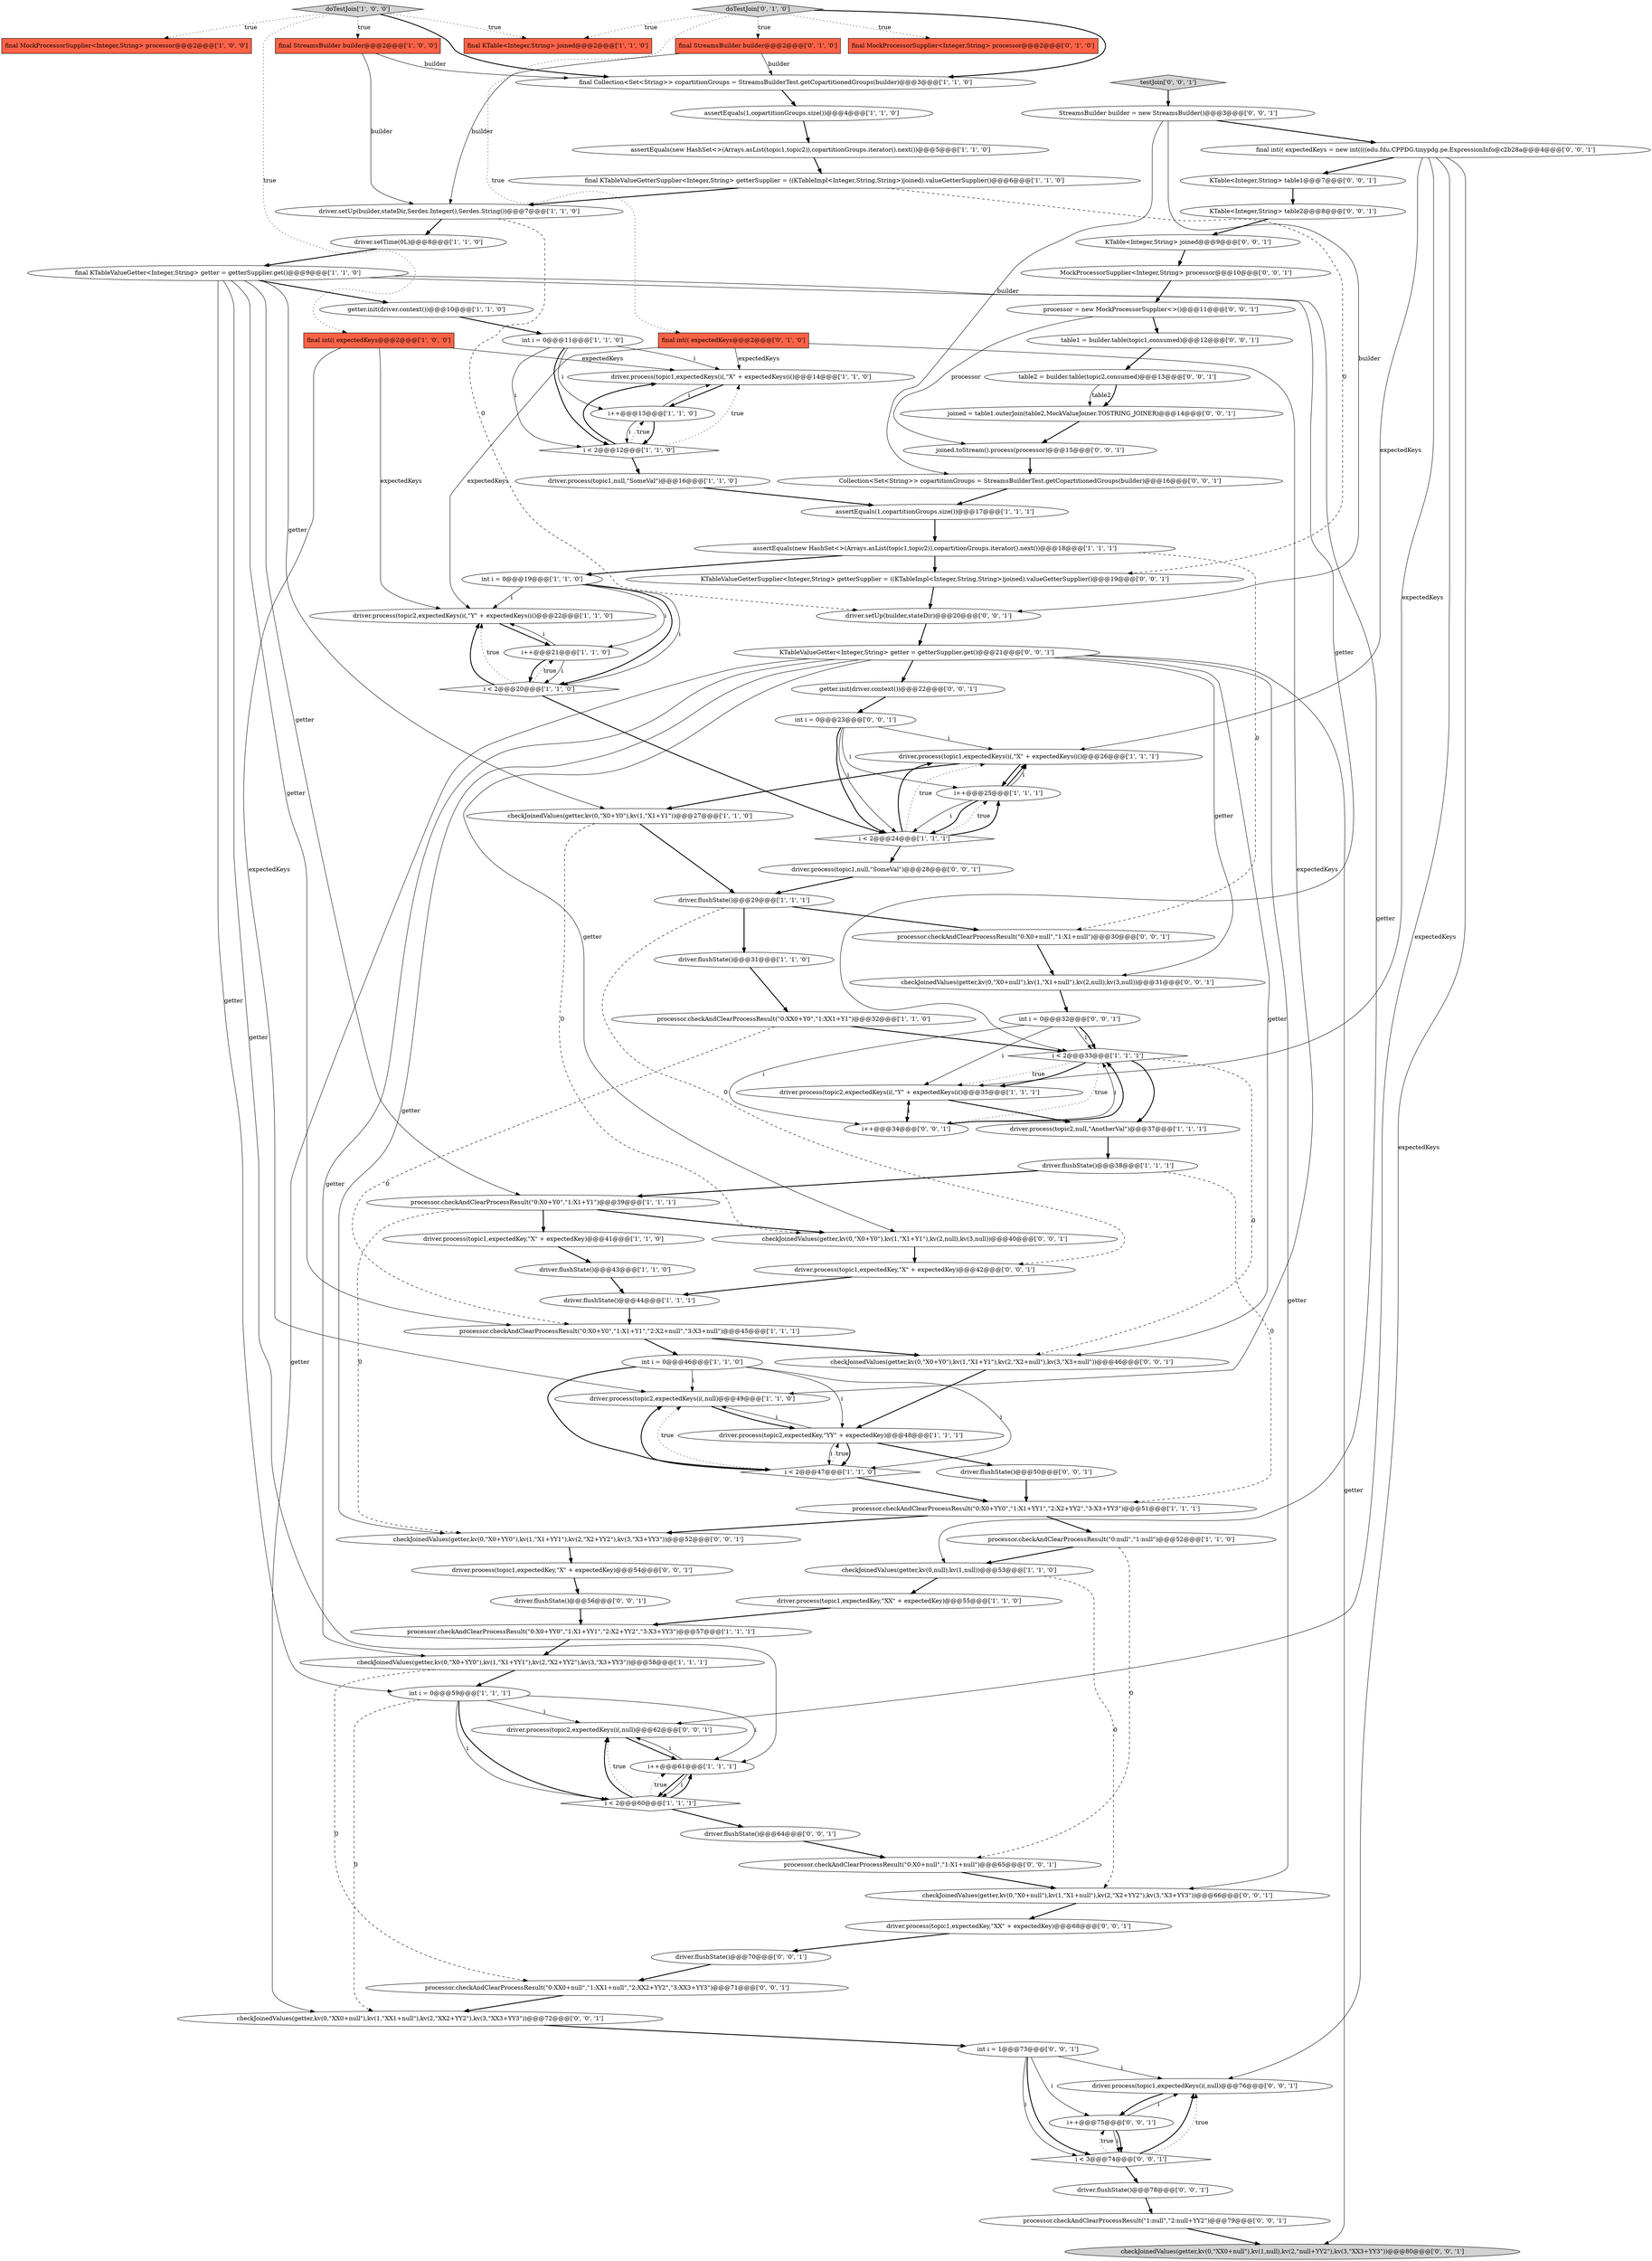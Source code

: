 digraph {
30 [style = filled, label = "final MockProcessorSupplier<Integer,String> processor@@@2@@@['1', '0', '0']", fillcolor = tomato, shape = box image = "AAA0AAABBB1BBB"];
25 [style = filled, label = "assertEquals(new HashSet<>(Arrays.asList(topic1,topic2)),copartitionGroups.iterator().next())@@@18@@@['1', '1', '1']", fillcolor = white, shape = ellipse image = "AAA0AAABBB1BBB"];
66 [style = filled, label = "driver.flushState()@@@64@@@['0', '0', '1']", fillcolor = white, shape = ellipse image = "AAA0AAABBB3BBB"];
33 [style = filled, label = "assertEquals(1,copartitionGroups.size())@@@17@@@['1', '1', '1']", fillcolor = white, shape = ellipse image = "AAA0AAABBB1BBB"];
59 [style = filled, label = "KTable<Integer,String> table2@@@8@@@['0', '0', '1']", fillcolor = white, shape = ellipse image = "AAA0AAABBB3BBB"];
60 [style = filled, label = "driver.process(topic1,expectedKeys(i(,null)@@@76@@@['0', '0', '1']", fillcolor = white, shape = ellipse image = "AAA0AAABBB3BBB"];
3 [style = filled, label = "assertEquals(1,copartitionGroups.size())@@@4@@@['1', '1', '0']", fillcolor = white, shape = ellipse image = "AAA0AAABBB1BBB"];
94 [style = filled, label = "testJoin['0', '0', '1']", fillcolor = lightgray, shape = diamond image = "AAA0AAABBB3BBB"];
82 [style = filled, label = "getter.init(driver.context())@@@22@@@['0', '0', '1']", fillcolor = white, shape = ellipse image = "AAA0AAABBB3BBB"];
53 [style = filled, label = "final int(( expectedKeys@@@2@@@['0', '1', '0']", fillcolor = tomato, shape = box image = "AAA0AAABBB2BBB"];
58 [style = filled, label = "driver.flushState()@@@50@@@['0', '0', '1']", fillcolor = white, shape = ellipse image = "AAA0AAABBB3BBB"];
77 [style = filled, label = "joined.toStream().process(processor)@@@15@@@['0', '0', '1']", fillcolor = white, shape = ellipse image = "AAA0AAABBB3BBB"];
6 [style = filled, label = "checkJoinedValues(getter,kv(0,\"X0+YY0\"),kv(1,\"X1+YY1\"),kv(2,\"X2+YY2\"),kv(3,\"X3+YY3\"))@@@58@@@['1', '1', '1']", fillcolor = white, shape = ellipse image = "AAA0AAABBB1BBB"];
43 [style = filled, label = "doTestJoin['1', '0', '0']", fillcolor = lightgray, shape = diamond image = "AAA0AAABBB1BBB"];
5 [style = filled, label = "assertEquals(new HashSet<>(Arrays.asList(topic1,topic2)),copartitionGroups.iterator().next())@@@5@@@['1', '1', '0']", fillcolor = white, shape = ellipse image = "AAA0AAABBB1BBB"];
92 [style = filled, label = "i++@@@75@@@['0', '0', '1']", fillcolor = white, shape = ellipse image = "AAA0AAABBB3BBB"];
41 [style = filled, label = "processor.checkAndClearProcessResult(\"0:X0+YY0\",\"1:X1+YY1\",\"2:X2+YY2\",\"3:X3+YY3\")@@@57@@@['1', '1', '1']", fillcolor = white, shape = ellipse image = "AAA0AAABBB1BBB"];
93 [style = filled, label = "checkJoinedValues(getter,kv(0,\"XX0+null\"),kv(1,\"XX1+null\"),kv(2,\"XX2+YY2\"),kv(3,\"XX3+YY3\"))@@@72@@@['0', '0', '1']", fillcolor = white, shape = ellipse image = "AAA0AAABBB3BBB"];
22 [style = filled, label = "i < 2@@@12@@@['1', '1', '0']", fillcolor = white, shape = diamond image = "AAA0AAABBB1BBB"];
89 [style = filled, label = "int i = 1@@@73@@@['0', '0', '1']", fillcolor = white, shape = ellipse image = "AAA0AAABBB3BBB"];
34 [style = filled, label = "driver.process(topic1,expectedKey,\"XX\" + expectedKey)@@@55@@@['1', '1', '0']", fillcolor = white, shape = ellipse image = "AAA0AAABBB1BBB"];
76 [style = filled, label = "MockProcessorSupplier<Integer,String> processor@@@10@@@['0', '0', '1']", fillcolor = white, shape = ellipse image = "AAA0AAABBB3BBB"];
73 [style = filled, label = "driver.flushState()@@@70@@@['0', '0', '1']", fillcolor = white, shape = ellipse image = "AAA0AAABBB3BBB"];
48 [style = filled, label = "driver.process(topic2,expectedKeys(i(,null)@@@49@@@['1', '1', '0']", fillcolor = white, shape = ellipse image = "AAA0AAABBB1BBB"];
67 [style = filled, label = "checkJoinedValues(getter,kv(0,\"X0+Y0\"),kv(1,\"X1+Y1\"),kv(2,\"X2+null\"),kv(3,\"X3+null\"))@@@46@@@['0', '0', '1']", fillcolor = white, shape = ellipse image = "AAA0AAABBB3BBB"];
87 [style = filled, label = "i < 3@@@74@@@['0', '0', '1']", fillcolor = white, shape = diamond image = "AAA0AAABBB3BBB"];
74 [style = filled, label = "int i = 0@@@23@@@['0', '0', '1']", fillcolor = white, shape = ellipse image = "AAA0AAABBB3BBB"];
0 [style = filled, label = "processor.checkAndClearProcessResult(\"0:XX0+Y0\",\"1:XX1+Y1\")@@@32@@@['1', '1', '0']", fillcolor = white, shape = ellipse image = "AAA0AAABBB1BBB"];
15 [style = filled, label = "checkJoinedValues(getter,kv(0,\"X0+Y0\"),kv(1,\"X1+Y1\"))@@@27@@@['1', '1', '0']", fillcolor = white, shape = ellipse image = "AAA0AAABBB1BBB"];
61 [style = filled, label = "driver.process(topic1,null,\"SomeVal\")@@@28@@@['0', '0', '1']", fillcolor = white, shape = ellipse image = "AAA0AAABBB3BBB"];
36 [style = filled, label = "i < 2@@@47@@@['1', '1', '0']", fillcolor = white, shape = diamond image = "AAA0AAABBB1BBB"];
20 [style = filled, label = "driver.process(topic1,expectedKey,\"X\" + expectedKey)@@@41@@@['1', '1', '0']", fillcolor = white, shape = ellipse image = "AAA0AAABBB1BBB"];
71 [style = filled, label = "processor.checkAndClearProcessResult(\"1:null\",\"2:null+YY2\")@@@79@@@['0', '0', '1']", fillcolor = white, shape = ellipse image = "AAA0AAABBB3BBB"];
18 [style = filled, label = "checkJoinedValues(getter,kv(0,null),kv(1,null))@@@53@@@['1', '1', '0']", fillcolor = white, shape = ellipse image = "AAA0AAABBB1BBB"];
84 [style = filled, label = "table2 = builder.table(topic2,consumed)@@@13@@@['0', '0', '1']", fillcolor = white, shape = ellipse image = "AAA0AAABBB3BBB"];
55 [style = filled, label = "final StreamsBuilder builder@@@2@@@['0', '1', '0']", fillcolor = tomato, shape = box image = "AAA0AAABBB2BBB"];
62 [style = filled, label = "driver.process(topic1,expectedKey,\"X\" + expectedKey)@@@42@@@['0', '0', '1']", fillcolor = white, shape = ellipse image = "AAA0AAABBB3BBB"];
13 [style = filled, label = "driver.process(topic2,expectedKeys(i(,\"Y\" + expectedKeys(i()@@@35@@@['1', '1', '1']", fillcolor = white, shape = ellipse image = "AAA0AAABBB1BBB"];
99 [style = filled, label = "table1 = builder.table(topic1,consumed)@@@12@@@['0', '0', '1']", fillcolor = white, shape = ellipse image = "AAA0AAABBB3BBB"];
54 [style = filled, label = "final MockProcessorSupplier<Integer,String> processor@@@2@@@['0', '1', '0']", fillcolor = tomato, shape = box image = "AAA0AAABBB2BBB"];
69 [style = filled, label = "checkJoinedValues(getter,kv(0,\"X0+null\"),kv(1,\"X1+null\"),kv(2,\"X2+YY2\"),kv(3,\"X3+YY3\"))@@@66@@@['0', '0', '1']", fillcolor = white, shape = ellipse image = "AAA0AAABBB3BBB"];
81 [style = filled, label = "driver.process(topic2,expectedKeys(i(,null)@@@62@@@['0', '0', '1']", fillcolor = white, shape = ellipse image = "AAA0AAABBB3BBB"];
100 [style = filled, label = "joined = table1.outerJoin(table2,MockValueJoiner.TOSTRING_JOINER)@@@14@@@['0', '0', '1']", fillcolor = white, shape = ellipse image = "AAA0AAABBB3BBB"];
64 [style = filled, label = "checkJoinedValues(getter,kv(0,\"X0+null\"),kv(1,\"X1+null\"),kv(2,null),kv(3,null))@@@31@@@['0', '0', '1']", fillcolor = white, shape = ellipse image = "AAA0AAABBB3BBB"];
26 [style = filled, label = "driver.process(topic1,expectedKeys(i(,\"X\" + expectedKeys(i()@@@26@@@['1', '1', '1']", fillcolor = white, shape = ellipse image = "AAA0AAABBB1BBB"];
37 [style = filled, label = "i < 2@@@60@@@['1', '1', '1']", fillcolor = white, shape = diamond image = "AAA0AAABBB1BBB"];
21 [style = filled, label = "driver.setTime(0L)@@@8@@@['1', '1', '0']", fillcolor = white, shape = ellipse image = "AAA0AAABBB1BBB"];
90 [style = filled, label = "checkJoinedValues(getter,kv(0,\"XX0+null\"),kv(1,null),kv(2,\"null+YY2\"),kv(3,\"XX3+YY3\"))@@@80@@@['0', '0', '1']", fillcolor = lightgray, shape = ellipse image = "AAA0AAABBB3BBB"];
31 [style = filled, label = "final int(( expectedKeys@@@2@@@['1', '0', '0']", fillcolor = tomato, shape = box image = "AAA0AAABBB1BBB"];
14 [style = filled, label = "processor.checkAndClearProcessResult(\"0:X0+YY0\",\"1:X1+YY1\",\"2:X2+YY2\",\"3:X3+YY3\")@@@51@@@['1', '1', '1']", fillcolor = white, shape = ellipse image = "AAA0AAABBB1BBB"];
29 [style = filled, label = "final StreamsBuilder builder@@@2@@@['1', '0', '0']", fillcolor = tomato, shape = box image = "AAA0AAABBB1BBB"];
42 [style = filled, label = "driver.flushState()@@@43@@@['1', '1', '0']", fillcolor = white, shape = ellipse image = "AAA0AAABBB1BBB"];
49 [style = filled, label = "driver.process(topic1,expectedKeys(i(,\"X\" + expectedKeys(i()@@@14@@@['1', '1', '0']", fillcolor = white, shape = ellipse image = "AAA0AAABBB1BBB"];
63 [style = filled, label = "processor.checkAndClearProcessResult(\"0:XX0+null\",\"1:XX1+null\",\"2:XX2+YY2\",\"3:XX3+YY3\")@@@71@@@['0', '0', '1']", fillcolor = white, shape = ellipse image = "AAA0AAABBB3BBB"];
46 [style = filled, label = "int i = 0@@@59@@@['1', '1', '1']", fillcolor = white, shape = ellipse image = "AAA0AAABBB1BBB"];
9 [style = filled, label = "driver.process(topic2,expectedKeys(i(,\"Y\" + expectedKeys(i()@@@22@@@['1', '1', '0']", fillcolor = white, shape = ellipse image = "AAA0AAABBB1BBB"];
47 [style = filled, label = "i++@@@13@@@['1', '1', '0']", fillcolor = white, shape = ellipse image = "AAA0AAABBB1BBB"];
24 [style = filled, label = "driver.process(topic2,null,\"AnotherVal\")@@@37@@@['1', '1', '1']", fillcolor = white, shape = ellipse image = "AAA0AAABBB1BBB"];
2 [style = filled, label = "i < 2@@@20@@@['1', '1', '0']", fillcolor = white, shape = diamond image = "AAA0AAABBB1BBB"];
65 [style = filled, label = "Collection<Set<String>> copartitionGroups = StreamsBuilderTest.getCopartitionedGroups(builder)@@@16@@@['0', '0', '1']", fillcolor = white, shape = ellipse image = "AAA0AAABBB3BBB"];
98 [style = filled, label = "KTableValueGetter<Integer,String> getter = getterSupplier.get()@@@21@@@['0', '0', '1']", fillcolor = white, shape = ellipse image = "AAA0AAABBB3BBB"];
80 [style = filled, label = "KTableValueGetterSupplier<Integer,String> getterSupplier = ((KTableImpl<Integer,String,String>)joined).valueGetterSupplier()@@@19@@@['0', '0', '1']", fillcolor = white, shape = ellipse image = "AAA0AAABBB3BBB"];
1 [style = filled, label = "int i = 0@@@46@@@['1', '1', '0']", fillcolor = white, shape = ellipse image = "AAA0AAABBB1BBB"];
86 [style = filled, label = "driver.flushState()@@@56@@@['0', '0', '1']", fillcolor = white, shape = ellipse image = "AAA0AAABBB3BBB"];
4 [style = filled, label = "processor.checkAndClearProcessResult(\"0:X0+Y0\",\"1:X1+Y1\",\"2:X2+null\",\"3:X3+null\")@@@45@@@['1', '1', '1']", fillcolor = white, shape = ellipse image = "AAA0AAABBB1BBB"];
78 [style = filled, label = "i++@@@34@@@['0', '0', '1']", fillcolor = white, shape = ellipse image = "AAA0AAABBB3BBB"];
68 [style = filled, label = "driver.flushState()@@@78@@@['0', '0', '1']", fillcolor = white, shape = ellipse image = "AAA0AAABBB3BBB"];
91 [style = filled, label = "driver.setUp(builder,stateDir)@@@20@@@['0', '0', '1']", fillcolor = white, shape = ellipse image = "AAA0AAABBB3BBB"];
12 [style = filled, label = "int i = 0@@@11@@@['1', '1', '0']", fillcolor = white, shape = ellipse image = "AAA0AAABBB1BBB"];
16 [style = filled, label = "i++@@@61@@@['1', '1', '1']", fillcolor = white, shape = ellipse image = "AAA0AAABBB1BBB"];
17 [style = filled, label = "i++@@@25@@@['1', '1', '1']", fillcolor = white, shape = ellipse image = "AAA0AAABBB1BBB"];
19 [style = filled, label = "driver.process(topic1,null,\"SomeVal\")@@@16@@@['1', '1', '0']", fillcolor = white, shape = ellipse image = "AAA0AAABBB1BBB"];
95 [style = filled, label = "checkJoinedValues(getter,kv(0,\"X0+Y0\"),kv(1,\"X1+Y1\"),kv(2,null),kv(3,null))@@@40@@@['0', '0', '1']", fillcolor = white, shape = ellipse image = "AAA0AAABBB3BBB"];
40 [style = filled, label = "i++@@@21@@@['1', '1', '0']", fillcolor = white, shape = ellipse image = "AAA0AAABBB1BBB"];
56 [style = filled, label = "doTestJoin['0', '1', '0']", fillcolor = lightgray, shape = diamond image = "AAA0AAABBB2BBB"];
11 [style = filled, label = "driver.process(topic2,expectedKey,\"YY\" + expectedKey)@@@48@@@['1', '1', '1']", fillcolor = white, shape = ellipse image = "AAA0AAABBB1BBB"];
70 [style = filled, label = "final int(( expectedKeys = new int((((edu.fdu.CPPDG.tinypdg.pe.ExpressionInfo@c2b28a@@@4@@@['0', '0', '1']", fillcolor = white, shape = ellipse image = "AAA0AAABBB3BBB"];
101 [style = filled, label = "driver.process(topic1,expectedKey,\"XX\" + expectedKey)@@@68@@@['0', '0', '1']", fillcolor = white, shape = ellipse image = "AAA0AAABBB3BBB"];
72 [style = filled, label = "KTable<Integer,String> joined@@@9@@@['0', '0', '1']", fillcolor = white, shape = ellipse image = "AAA0AAABBB3BBB"];
88 [style = filled, label = "int i = 0@@@32@@@['0', '0', '1']", fillcolor = white, shape = ellipse image = "AAA0AAABBB3BBB"];
35 [style = filled, label = "driver.flushState()@@@31@@@['1', '1', '0']", fillcolor = white, shape = ellipse image = "AAA0AAABBB1BBB"];
44 [style = filled, label = "final Collection<Set<String>> copartitionGroups = StreamsBuilderTest.getCopartitionedGroups(builder)@@@3@@@['1', '1', '0']", fillcolor = white, shape = ellipse image = "AAA0AAABBB1BBB"];
52 [style = filled, label = "driver.flushState()@@@38@@@['1', '1', '1']", fillcolor = white, shape = ellipse image = "AAA0AAABBB1BBB"];
32 [style = filled, label = "processor.checkAndClearProcessResult(\"0:X0+Y0\",\"1:X1+Y1\")@@@39@@@['1', '1', '1']", fillcolor = white, shape = ellipse image = "AAA0AAABBB1BBB"];
50 [style = filled, label = "final KTableValueGetterSupplier<Integer,String> getterSupplier = ((KTableImpl<Integer,String,String>)joined).valueGetterSupplier()@@@6@@@['1', '1', '0']", fillcolor = white, shape = ellipse image = "AAA0AAABBB1BBB"];
96 [style = filled, label = "processor.checkAndClearProcessResult(\"0:X0+null\",\"1:X1+null\")@@@65@@@['0', '0', '1']", fillcolor = white, shape = ellipse image = "AAA0AAABBB3BBB"];
8 [style = filled, label = "i < 2@@@33@@@['1', '1', '1']", fillcolor = white, shape = diamond image = "AAA0AAABBB1BBB"];
39 [style = filled, label = "final KTable<Integer,String> joined@@@2@@@['1', '1', '0']", fillcolor = tomato, shape = box image = "AAA0AAABBB1BBB"];
97 [style = filled, label = "processor.checkAndClearProcessResult(\"0:X0+null\",\"1:X1+null\")@@@30@@@['0', '0', '1']", fillcolor = white, shape = ellipse image = "AAA0AAABBB3BBB"];
57 [style = filled, label = "StreamsBuilder builder = new StreamsBuilder()@@@3@@@['0', '0', '1']", fillcolor = white, shape = ellipse image = "AAA0AAABBB3BBB"];
38 [style = filled, label = "driver.flushState()@@@44@@@['1', '1', '1']", fillcolor = white, shape = ellipse image = "AAA0AAABBB1BBB"];
79 [style = filled, label = "processor = new MockProcessorSupplier<>()@@@11@@@['0', '0', '1']", fillcolor = white, shape = ellipse image = "AAA0AAABBB3BBB"];
23 [style = filled, label = "int i = 0@@@19@@@['1', '1', '0']", fillcolor = white, shape = ellipse image = "AAA0AAABBB1BBB"];
75 [style = filled, label = "driver.process(topic1,expectedKey,\"X\" + expectedKey)@@@54@@@['0', '0', '1']", fillcolor = white, shape = ellipse image = "AAA0AAABBB3BBB"];
51 [style = filled, label = "driver.flushState()@@@29@@@['1', '1', '1']", fillcolor = white, shape = ellipse image = "AAA0AAABBB1BBB"];
10 [style = filled, label = "final KTableValueGetter<Integer,String> getter = getterSupplier.get()@@@9@@@['1', '1', '0']", fillcolor = white, shape = ellipse image = "AAA0AAABBB1BBB"];
27 [style = filled, label = "processor.checkAndClearProcessResult(\"0:null\",\"1:null\")@@@52@@@['1', '1', '0']", fillcolor = white, shape = ellipse image = "AAA0AAABBB1BBB"];
28 [style = filled, label = "getter.init(driver.context())@@@10@@@['1', '1', '0']", fillcolor = white, shape = ellipse image = "AAA0AAABBB1BBB"];
83 [style = filled, label = "KTable<Integer,String> table1@@@7@@@['0', '0', '1']", fillcolor = white, shape = ellipse image = "AAA0AAABBB3BBB"];
45 [style = filled, label = "i < 2@@@24@@@['1', '1', '1']", fillcolor = white, shape = diamond image = "AAA0AAABBB1BBB"];
7 [style = filled, label = "driver.setUp(builder,stateDir,Serdes.Integer(),Serdes.String())@@@7@@@['1', '1', '0']", fillcolor = white, shape = ellipse image = "AAA0AAABBB1BBB"];
85 [style = filled, label = "checkJoinedValues(getter,kv(0,\"X0+YY0\"),kv(1,\"X1+YY1\"),kv(2,\"X2+YY2\"),kv(3,\"X3+YY3\"))@@@52@@@['0', '0', '1']", fillcolor = white, shape = ellipse image = "AAA0AAABBB3BBB"];
23->2 [style = bold, label=""];
92->87 [style = solid, label="i"];
89->87 [style = bold, label=""];
88->8 [style = solid, label="i"];
7->91 [style = dashed, label="0"];
26->17 [style = bold, label=""];
47->22 [style = solid, label="i"];
101->73 [style = bold, label=""];
65->33 [style = bold, label=""];
44->3 [style = bold, label=""];
46->16 [style = solid, label="i"];
36->11 [style = dotted, label="true"];
98->82 [style = bold, label=""];
31->9 [style = solid, label="expectedKeys"];
98->90 [style = solid, label="getter"];
78->8 [style = solid, label="i"];
0->8 [style = bold, label=""];
10->28 [style = bold, label=""];
13->24 [style = bold, label=""];
75->86 [style = bold, label=""];
64->88 [style = bold, label=""];
57->91 [style = solid, label="builder"];
19->33 [style = bold, label=""];
5->50 [style = bold, label=""];
11->48 [style = solid, label="i"];
10->15 [style = solid, label="getter"];
83->59 [style = bold, label=""];
35->0 [style = bold, label=""];
81->16 [style = bold, label=""];
10->18 [style = solid, label="getter"];
52->32 [style = bold, label=""];
29->44 [style = solid, label="builder"];
2->45 [style = bold, label=""];
16->37 [style = solid, label="i"];
46->37 [style = bold, label=""];
82->74 [style = bold, label=""];
51->97 [style = bold, label=""];
32->95 [style = bold, label=""];
32->85 [style = dashed, label="0"];
99->84 [style = bold, label=""];
53->9 [style = solid, label="expectedKeys"];
47->22 [style = bold, label=""];
100->77 [style = bold, label=""];
11->36 [style = solid, label="i"];
98->93 [style = solid, label="getter"];
74->45 [style = solid, label="i"];
31->48 [style = solid, label="expectedKeys"];
49->47 [style = bold, label=""];
66->96 [style = bold, label=""];
8->78 [style = dotted, label="true"];
57->65 [style = solid, label="builder"];
11->36 [style = bold, label=""];
1->36 [style = bold, label=""];
40->2 [style = bold, label=""];
45->26 [style = bold, label=""];
45->61 [style = bold, label=""];
46->93 [style = dashed, label="0"];
43->44 [style = bold, label=""];
87->68 [style = bold, label=""];
37->16 [style = bold, label=""];
74->26 [style = solid, label="i"];
8->13 [style = dotted, label="true"];
4->67 [style = bold, label=""];
98->67 [style = solid, label="getter"];
53->49 [style = solid, label="expectedKeys"];
38->4 [style = bold, label=""];
52->14 [style = dashed, label="0"];
67->11 [style = bold, label=""];
80->91 [style = bold, label=""];
70->83 [style = bold, label=""];
9->40 [style = bold, label=""];
22->47 [style = dotted, label="true"];
62->38 [style = bold, label=""];
85->75 [style = bold, label=""];
76->79 [style = bold, label=""];
94->57 [style = bold, label=""];
4->1 [style = bold, label=""];
87->92 [style = dotted, label="true"];
32->20 [style = bold, label=""];
50->80 [style = dashed, label="0"];
1->36 [style = solid, label="i"];
20->42 [style = bold, label=""];
60->92 [style = bold, label=""];
55->44 [style = solid, label="builder"];
56->54 [style = dotted, label="true"];
36->14 [style = bold, label=""];
10->16 [style = solid, label="getter"];
1->48 [style = solid, label="i"];
87->60 [style = bold, label=""];
45->26 [style = dotted, label="true"];
8->67 [style = dashed, label="0"];
69->101 [style = bold, label=""];
18->69 [style = dashed, label="0"];
70->13 [style = solid, label="expectedKeys"];
14->85 [style = bold, label=""];
56->39 [style = dotted, label="true"];
98->6 [style = solid, label="getter"];
16->81 [style = solid, label="i"];
72->76 [style = bold, label=""];
61->51 [style = bold, label=""];
45->17 [style = dotted, label="true"];
56->44 [style = bold, label=""];
1->11 [style = solid, label="i"];
22->19 [style = bold, label=""];
17->26 [style = bold, label=""];
13->78 [style = bold, label=""];
79->99 [style = bold, label=""];
78->13 [style = solid, label="i"];
89->87 [style = solid, label="i"];
46->37 [style = solid, label="i"];
63->93 [style = bold, label=""];
10->4 [style = solid, label="getter"];
12->22 [style = solid, label="i"];
88->8 [style = bold, label=""];
68->71 [style = bold, label=""];
16->37 [style = bold, label=""];
98->95 [style = solid, label="getter"];
57->70 [style = bold, label=""];
73->63 [style = bold, label=""];
37->81 [style = dotted, label="true"];
71->90 [style = bold, label=""];
84->100 [style = solid, label="table2"];
17->45 [style = solid, label="i"];
88->13 [style = solid, label="i"];
17->26 [style = solid, label="i"];
21->10 [style = bold, label=""];
91->98 [style = bold, label=""];
77->65 [style = bold, label=""];
70->26 [style = solid, label="expectedKeys"];
2->9 [style = bold, label=""];
37->81 [style = bold, label=""];
22->49 [style = dotted, label="true"];
26->15 [style = bold, label=""];
93->89 [style = bold, label=""];
51->35 [style = bold, label=""];
37->16 [style = dotted, label="true"];
51->62 [style = dashed, label="0"];
43->31 [style = dotted, label="true"];
88->78 [style = solid, label="i"];
74->17 [style = solid, label="i"];
12->47 [style = solid, label="i"];
34->41 [style = bold, label=""];
92->87 [style = bold, label=""];
43->29 [style = dotted, label="true"];
8->13 [style = bold, label=""];
10->32 [style = solid, label="getter"];
18->34 [style = bold, label=""];
24->52 [style = bold, label=""];
59->72 [style = bold, label=""];
10->46 [style = solid, label="getter"];
78->8 [style = bold, label=""];
23->2 [style = solid, label="i"];
8->24 [style = bold, label=""];
36->48 [style = bold, label=""];
89->92 [style = solid, label="i"];
96->69 [style = bold, label=""];
10->8 [style = solid, label="getter"];
23->9 [style = solid, label="i"];
86->41 [style = bold, label=""];
14->27 [style = bold, label=""];
25->23 [style = bold, label=""];
98->85 [style = solid, label="getter"];
2->40 [style = dotted, label="true"];
37->66 [style = bold, label=""];
89->60 [style = solid, label="i"];
17->45 [style = bold, label=""];
29->7 [style = solid, label="builder"];
40->9 [style = solid, label="i"];
28->12 [style = bold, label=""];
47->49 [style = solid, label="i"];
41->6 [style = bold, label=""];
6->63 [style = dashed, label="0"];
98->69 [style = solid, label="getter"];
2->9 [style = dotted, label="true"];
25->97 [style = dashed, label="0"];
70->81 [style = solid, label="expectedKeys"];
56->53 [style = dotted, label="true"];
92->60 [style = solid, label="i"];
12->49 [style = solid, label="i"];
23->40 [style = solid, label="i"];
98->64 [style = solid, label="getter"];
7->21 [style = bold, label=""];
3->5 [style = bold, label=""];
42->38 [style = bold, label=""];
74->45 [style = bold, label=""];
58->14 [style = bold, label=""];
97->64 [style = bold, label=""];
12->22 [style = bold, label=""];
84->100 [style = bold, label=""];
95->62 [style = bold, label=""];
43->30 [style = dotted, label="true"];
36->48 [style = dotted, label="true"];
11->58 [style = bold, label=""];
27->96 [style = dashed, label="0"];
48->11 [style = bold, label=""];
22->49 [style = bold, label=""];
56->55 [style = dotted, label="true"];
25->80 [style = bold, label=""];
45->17 [style = bold, label=""];
43->39 [style = dotted, label="true"];
6->46 [style = bold, label=""];
87->60 [style = dotted, label="true"];
27->18 [style = bold, label=""];
46->81 [style = solid, label="i"];
0->4 [style = dashed, label="0"];
40->2 [style = solid, label="i"];
70->60 [style = solid, label="expectedKeys"];
55->7 [style = solid, label="builder"];
31->49 [style = solid, label="expectedKeys"];
15->51 [style = bold, label=""];
33->25 [style = bold, label=""];
53->48 [style = solid, label="expectedKeys"];
15->95 [style = dashed, label="0"];
79->77 [style = solid, label="processor"];
50->7 [style = bold, label=""];
}
